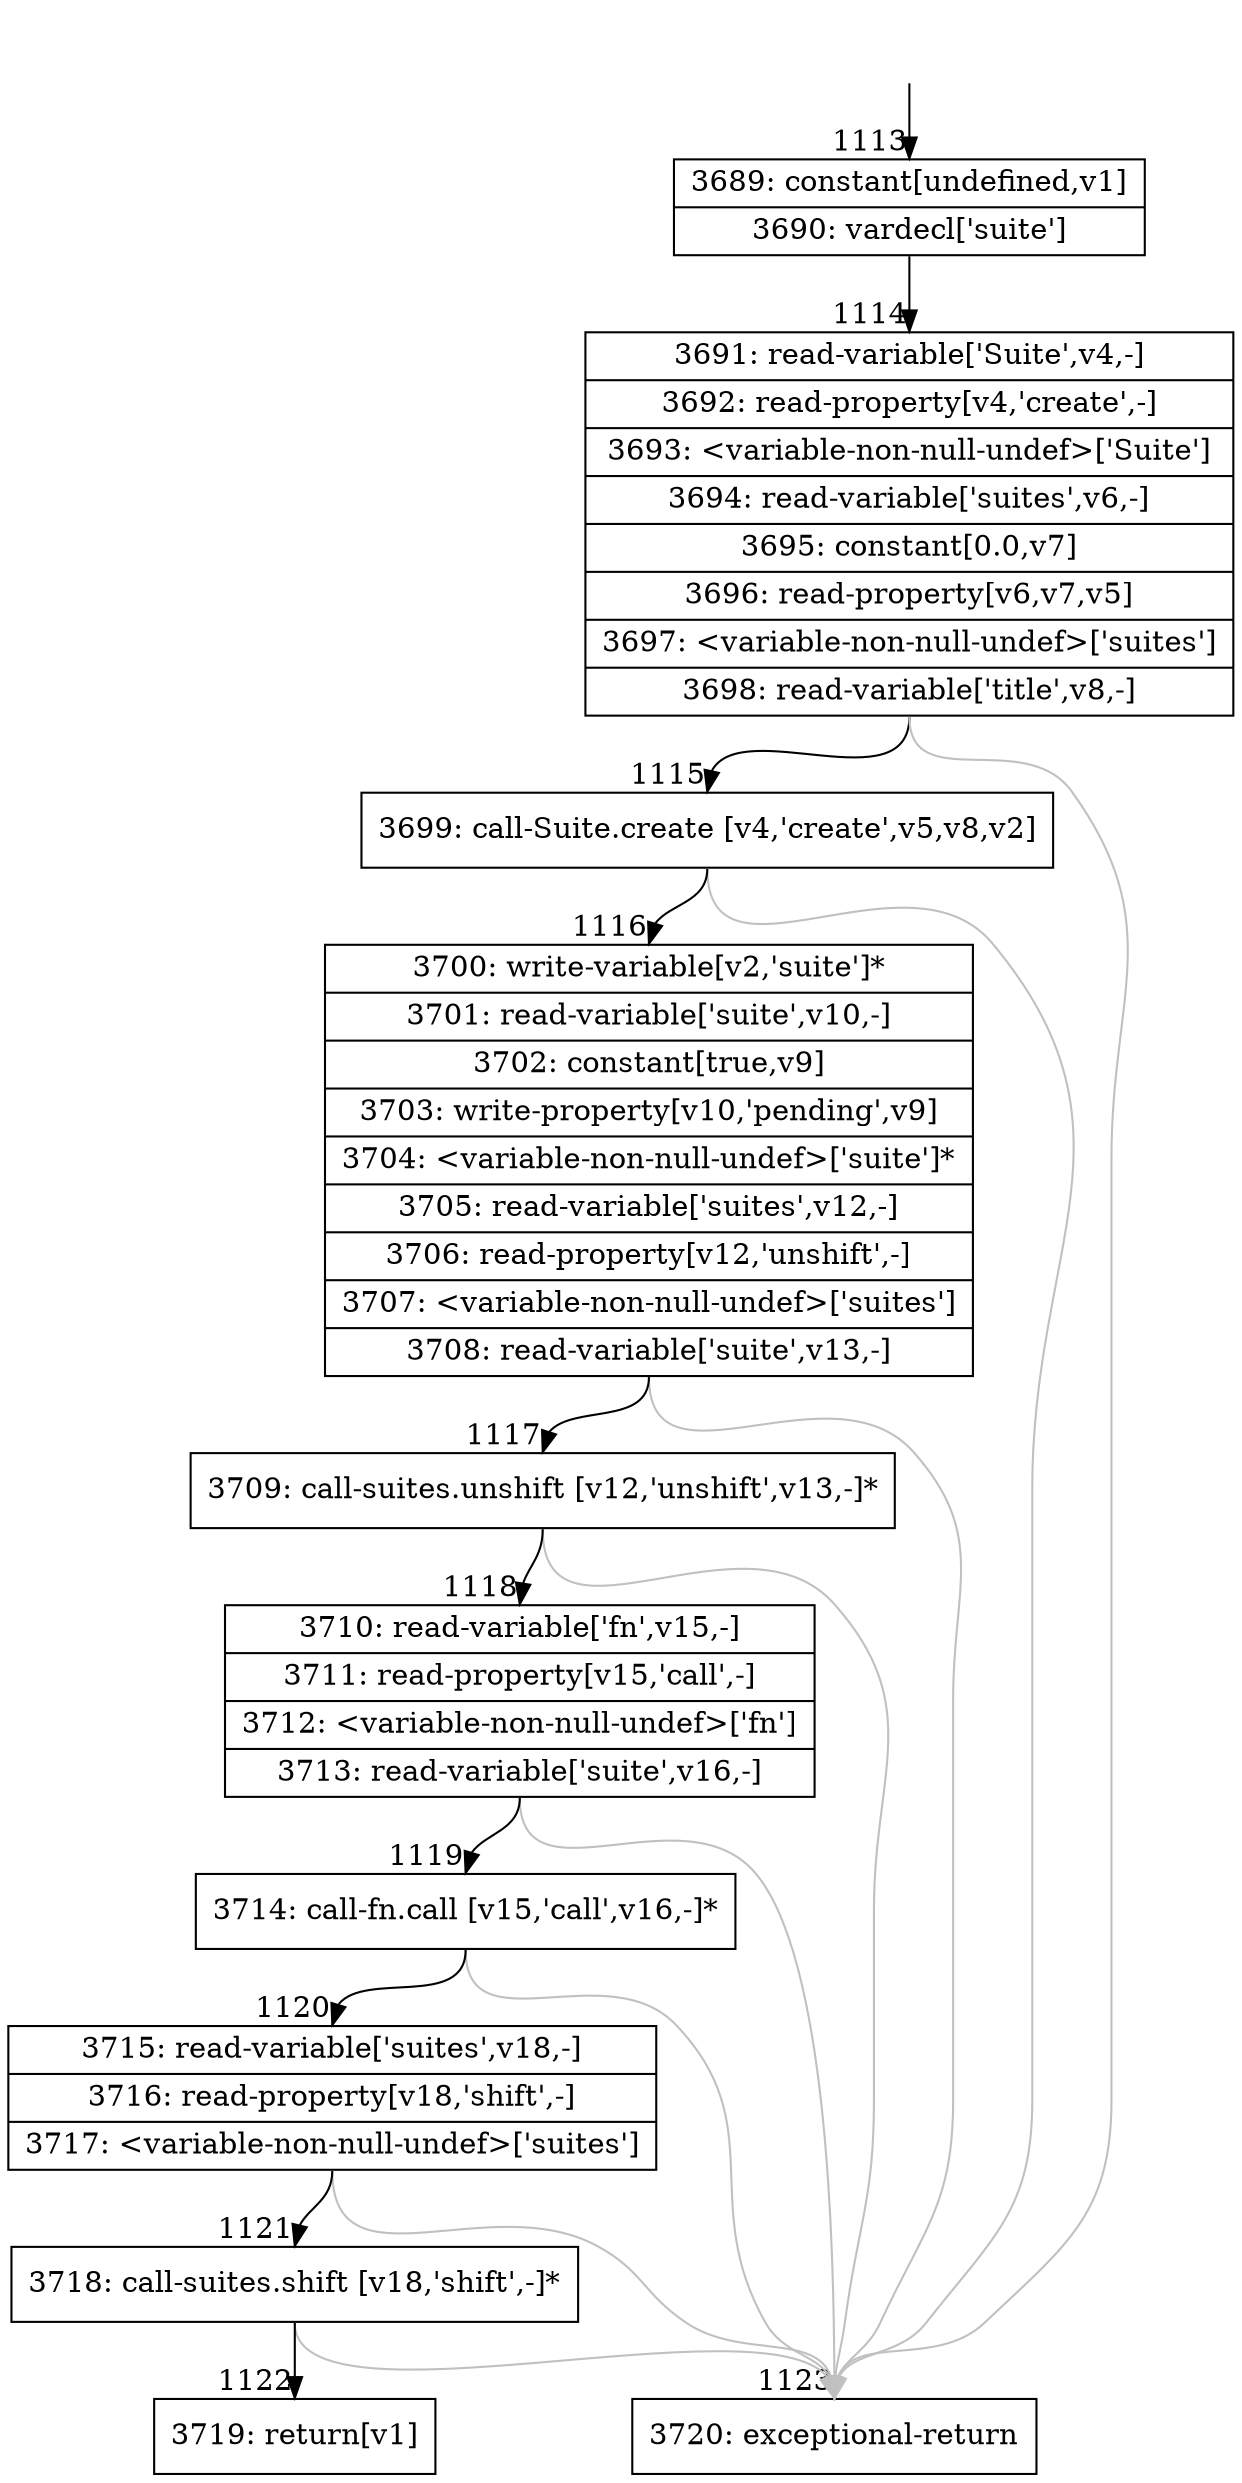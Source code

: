 digraph {
rankdir="TD"
BB_entry110[shape=none,label=""];
BB_entry110 -> BB1113 [tailport=s, headport=n, headlabel="    1113"]
BB1113 [shape=record label="{3689: constant[undefined,v1]|3690: vardecl['suite']}" ] 
BB1113 -> BB1114 [tailport=s, headport=n, headlabel="      1114"]
BB1114 [shape=record label="{3691: read-variable['Suite',v4,-]|3692: read-property[v4,'create',-]|3693: \<variable-non-null-undef\>['Suite']|3694: read-variable['suites',v6,-]|3695: constant[0.0,v7]|3696: read-property[v6,v7,v5]|3697: \<variable-non-null-undef\>['suites']|3698: read-variable['title',v8,-]}" ] 
BB1114 -> BB1115 [tailport=s, headport=n, headlabel="      1115"]
BB1114 -> BB1123 [tailport=s, headport=n, color=gray, headlabel="      1123"]
BB1115 [shape=record label="{3699: call-Suite.create [v4,'create',v5,v8,v2]}" ] 
BB1115 -> BB1116 [tailport=s, headport=n, headlabel="      1116"]
BB1115 -> BB1123 [tailport=s, headport=n, color=gray]
BB1116 [shape=record label="{3700: write-variable[v2,'suite']*|3701: read-variable['suite',v10,-]|3702: constant[true,v9]|3703: write-property[v10,'pending',v9]|3704: \<variable-non-null-undef\>['suite']*|3705: read-variable['suites',v12,-]|3706: read-property[v12,'unshift',-]|3707: \<variable-non-null-undef\>['suites']|3708: read-variable['suite',v13,-]}" ] 
BB1116 -> BB1117 [tailport=s, headport=n, headlabel="      1117"]
BB1116 -> BB1123 [tailport=s, headport=n, color=gray]
BB1117 [shape=record label="{3709: call-suites.unshift [v12,'unshift',v13,-]*}" ] 
BB1117 -> BB1118 [tailport=s, headport=n, headlabel="      1118"]
BB1117 -> BB1123 [tailport=s, headport=n, color=gray]
BB1118 [shape=record label="{3710: read-variable['fn',v15,-]|3711: read-property[v15,'call',-]|3712: \<variable-non-null-undef\>['fn']|3713: read-variable['suite',v16,-]}" ] 
BB1118 -> BB1119 [tailport=s, headport=n, headlabel="      1119"]
BB1118 -> BB1123 [tailport=s, headport=n, color=gray]
BB1119 [shape=record label="{3714: call-fn.call [v15,'call',v16,-]*}" ] 
BB1119 -> BB1120 [tailport=s, headport=n, headlabel="      1120"]
BB1119 -> BB1123 [tailport=s, headport=n, color=gray]
BB1120 [shape=record label="{3715: read-variable['suites',v18,-]|3716: read-property[v18,'shift',-]|3717: \<variable-non-null-undef\>['suites']}" ] 
BB1120 -> BB1121 [tailport=s, headport=n, headlabel="      1121"]
BB1120 -> BB1123 [tailport=s, headport=n, color=gray]
BB1121 [shape=record label="{3718: call-suites.shift [v18,'shift',-]*}" ] 
BB1121 -> BB1122 [tailport=s, headport=n, headlabel="      1122"]
BB1121 -> BB1123 [tailport=s, headport=n, color=gray]
BB1122 [shape=record label="{3719: return[v1]}" ] 
BB1123 [shape=record label="{3720: exceptional-return}" ] 
//#$~ 1361
}

